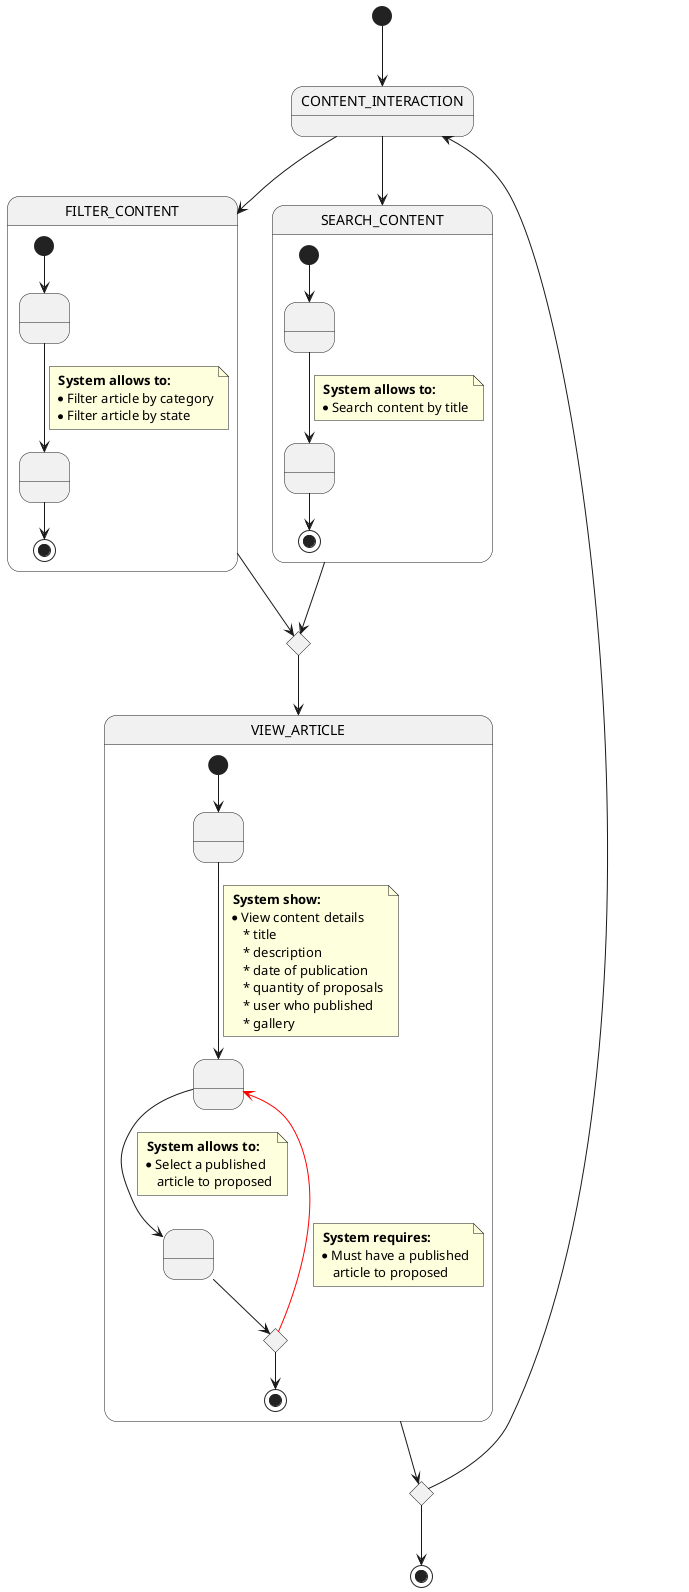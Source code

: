 @startuml content-interaction
[*] --> CONTENT_INTERACTION

state FILTER_CONTENT {
    state R1 as " "    
    state R2 as " "
    [*] --> R1
    R1 --> R2    
    note on link
        <b> System allows to:</b>
        * Filter article by category        
        * Filter article by state        
    end note
    R2 --> [*]
}

state SEARCH_CONTENT {
    state S1 as " "    
    state S2 as " "
    [*] --> S1
    S1 --> S2    
    note on link
        <b> System allows to:</b>
        * Search content by title         
    end note
    S2 --> [*]
}

state VIEW_ARTICLE {
    state V1 as " "    
    state V2 as " "
    state V3 as " "    
    [*] --> V1
    V1 --> V2 

    state addProposedOrNot <<choice>>
           
    note on link
        <b> System show:</b>
        * View content details
            * title
            * description
            * date of publication
            * quantity of proposals
            * user who published
            * gallery
    end note
    V2 --> V3    
    note on link
        <b> System allows to:</b>
        * Select a published 
            article to proposed
    end note 

    V3 --> addProposedOrNot    
    addProposedOrNot -[#red]-> V2
    note on link
        <b> System requires:</b>
        * Must have a published 
            article to proposed
    end note 
    addProposedOrNot --> [*]
}

CONTENT_INTERACTION --> FILTER_CONTENT
CONTENT_INTERACTION --> SEARCH_CONTENT

state union <<choice>> 

FILTER_CONTENT --> union
SEARCH_CONTENT --> union
union --> VIEW_ARTICLE

state finished <<choice>>

VIEW_ARTICLE --> finished
finished --> [*]
finished --> CONTENT_INTERACTION

@enduml